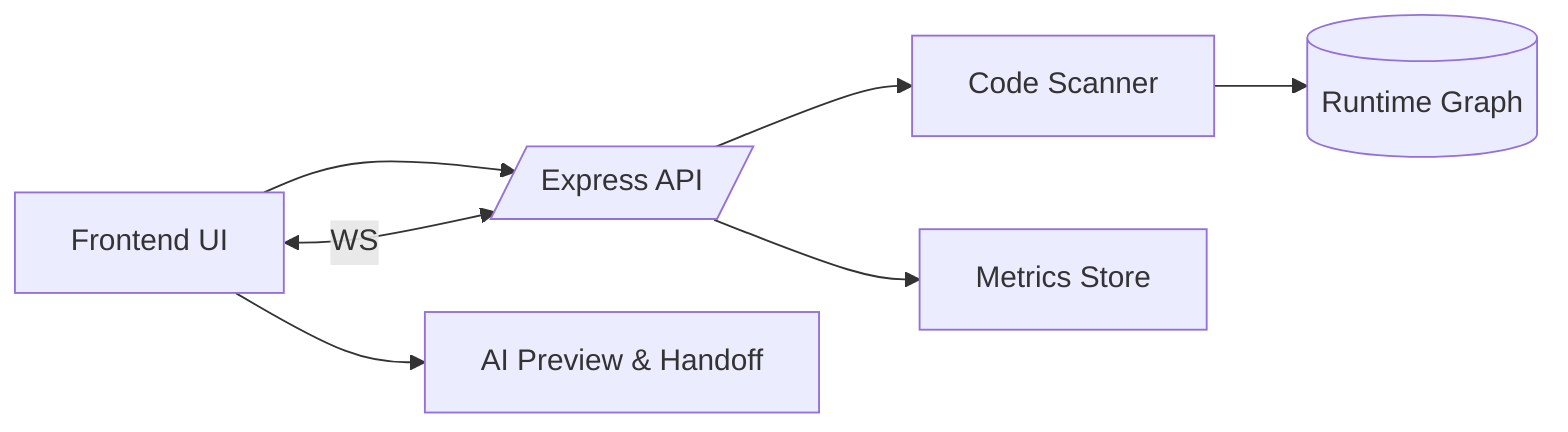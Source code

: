 flowchart LR
  UI[Frontend UI] --> API[/Express API/]
  API --> Scan[Code Scanner]
  Scan --> Graph[(Runtime Graph)]
  API --> Metrics[Metrics Store]
  UI <-- WS --> API
  UI --> AI[AI Preview & Handoff]